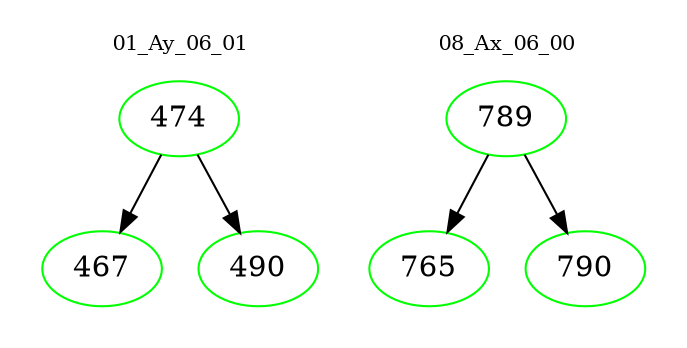 digraph{
subgraph cluster_0 {
color = white
label = "01_Ay_06_01";
fontsize=10;
T0_474 [label="474", color="green"]
T0_474 -> T0_467 [color="black"]
T0_467 [label="467", color="green"]
T0_474 -> T0_490 [color="black"]
T0_490 [label="490", color="green"]
}
subgraph cluster_1 {
color = white
label = "08_Ax_06_00";
fontsize=10;
T1_789 [label="789", color="green"]
T1_789 -> T1_765 [color="black"]
T1_765 [label="765", color="green"]
T1_789 -> T1_790 [color="black"]
T1_790 [label="790", color="green"]
}
}
